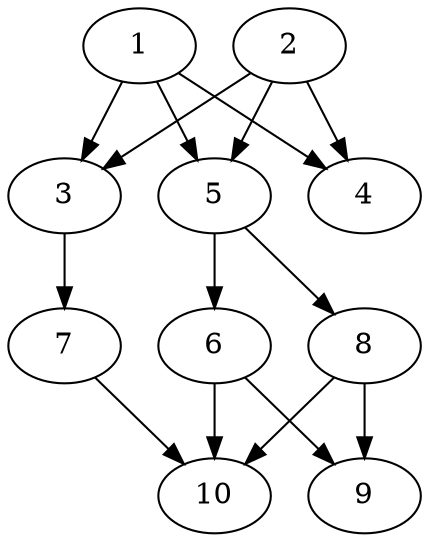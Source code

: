 // DAG automatically generated by daggen at Thu Oct  3 13:58:05 2019
// ./daggen --dot -n 10 --ccr 0.3 --fat 0.5 --regular 0.7 --density 0.9 --mindata 5242880 --maxdata 52428800 
digraph G {
  1 [size="171820373", alpha="0.11", expect_size="51546112"] 
  1 -> 3 [size ="51546112"]
  1 -> 4 [size ="51546112"]
  1 -> 5 [size ="51546112"]
  2 [size="115374080", alpha="0.10", expect_size="34612224"] 
  2 -> 3 [size ="34612224"]
  2 -> 4 [size ="34612224"]
  2 -> 5 [size ="34612224"]
  3 [size="158894080", alpha="0.13", expect_size="47668224"] 
  3 -> 7 [size ="47668224"]
  4 [size="173158400", alpha="0.07", expect_size="51947520"] 
  5 [size="167693653", alpha="0.02", expect_size="50308096"] 
  5 -> 6 [size ="50308096"]
  5 -> 8 [size ="50308096"]
  6 [size="147681280", alpha="0.01", expect_size="44304384"] 
  6 -> 9 [size ="44304384"]
  6 -> 10 [size ="44304384"]
  7 [size="134673067", alpha="0.10", expect_size="40401920"] 
  7 -> 10 [size ="40401920"]
  8 [size="120033280", alpha="0.04", expect_size="36009984"] 
  8 -> 9 [size ="36009984"]
  8 -> 10 [size ="36009984"]
  9 [size="128515413", alpha="0.08", expect_size="38554624"] 
  10 [size="22882987", alpha="0.08", expect_size="6864896"] 
}
